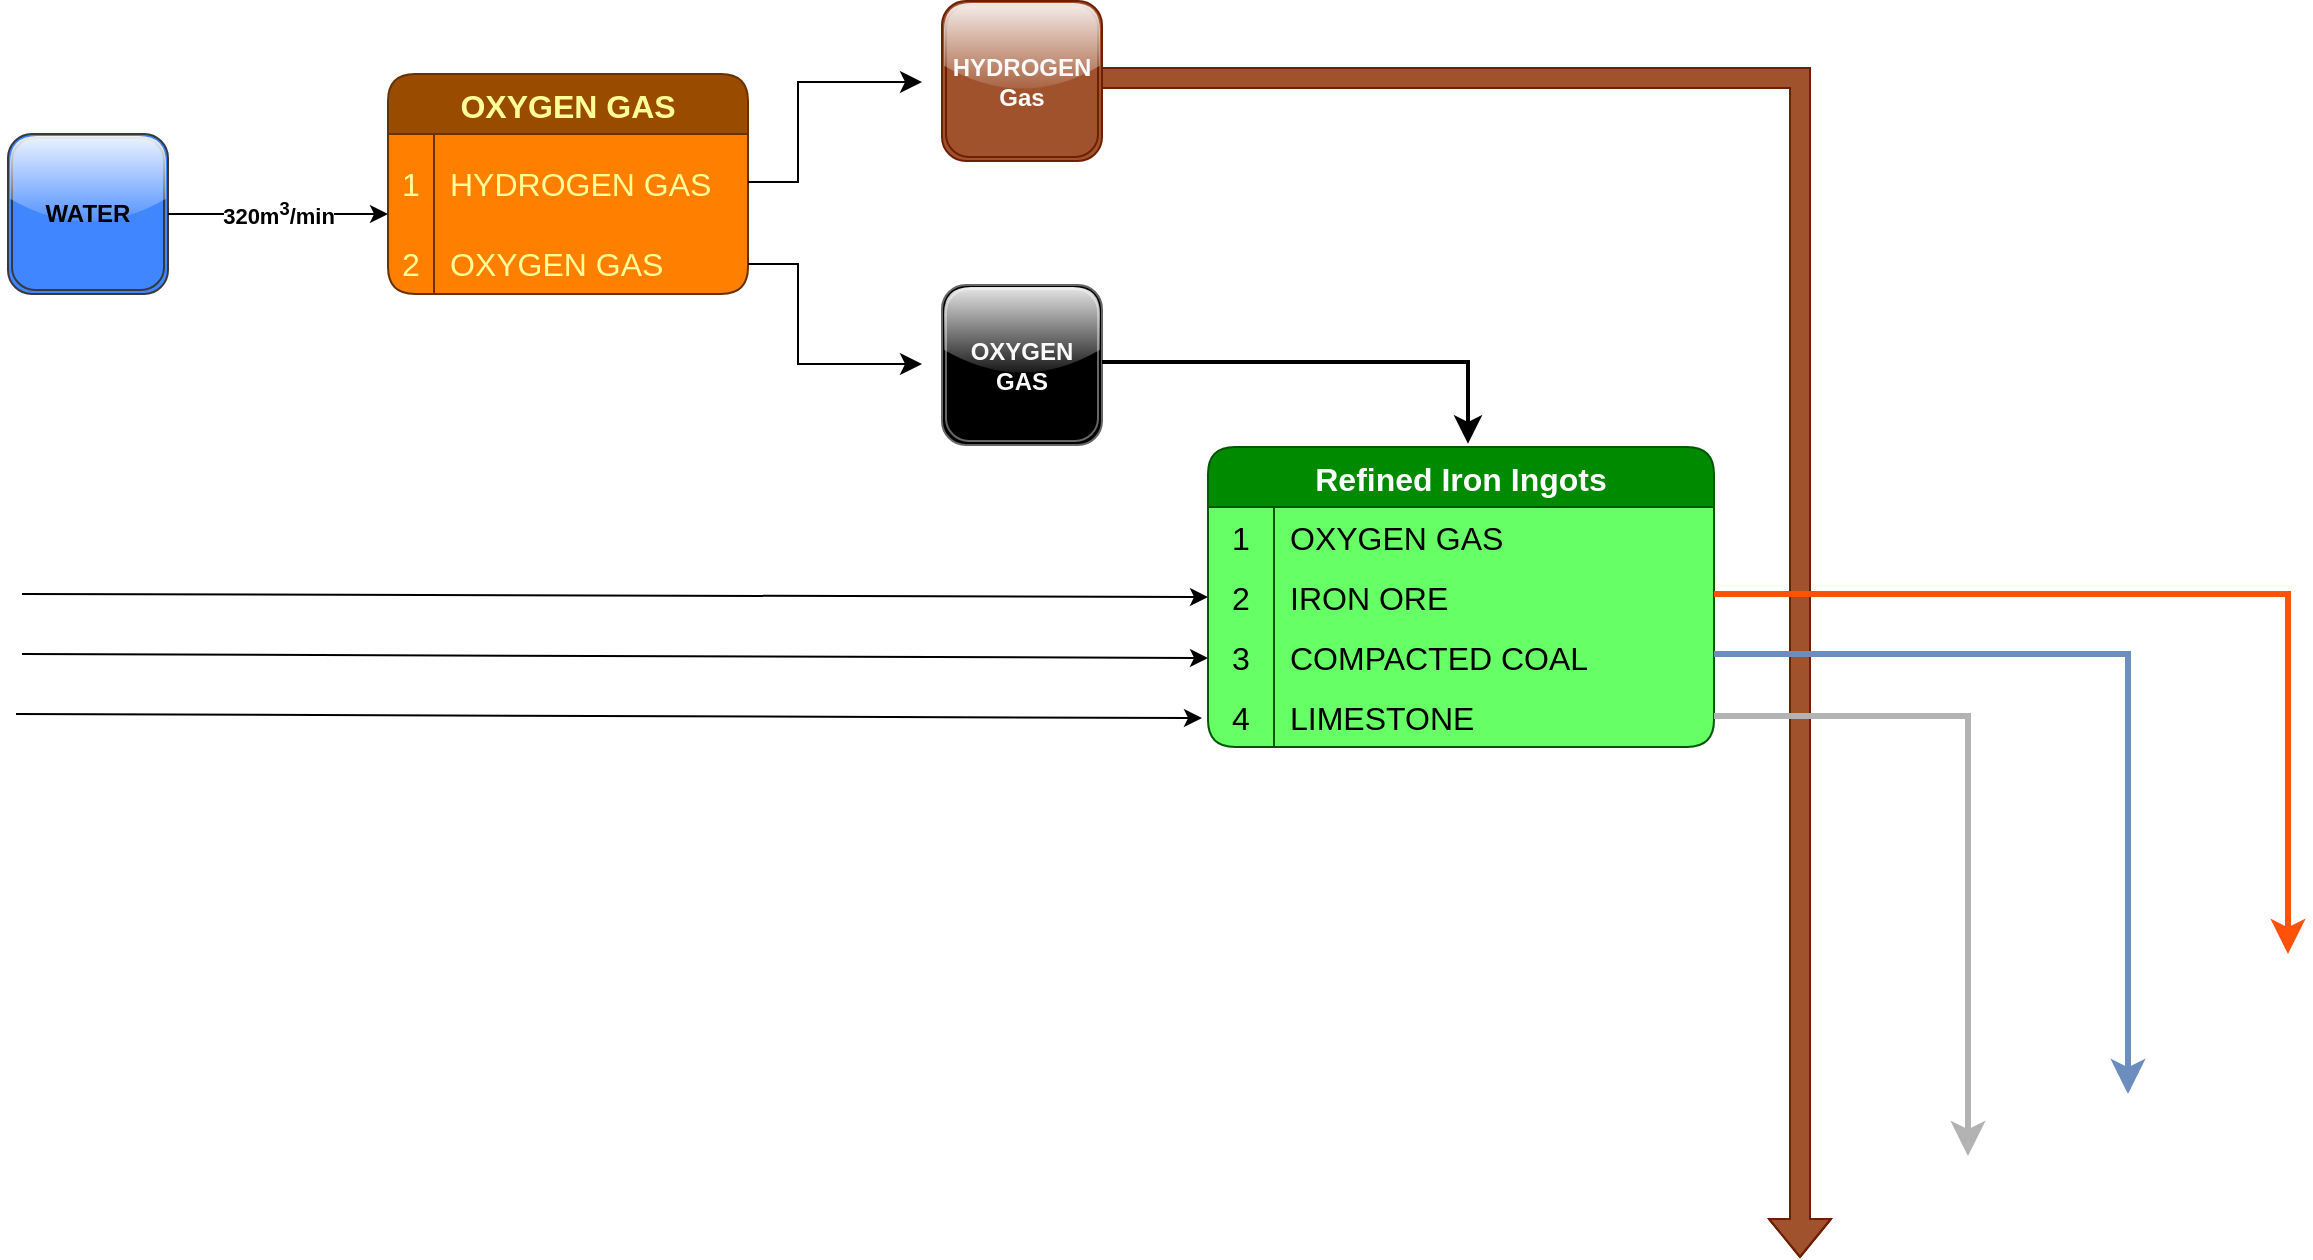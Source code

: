 <mxfile version="22.1.7" type="github">
  <diagram name="Page-1" id="c7558073-3199-34d8-9f00-42111426c3f3">
    <mxGraphModel dx="2887" dy="892" grid="1" gridSize="10" guides="1" tooltips="1" connect="1" arrows="1" fold="1" page="1" pageScale="1" pageWidth="1200" pageHeight="1920" background="none" math="0" shadow="0">
      <root>
        <mxCell id="0" />
        <mxCell id="1" parent="0" />
        <mxCell id="J3-S9KRi7zDtziuMteK2-191" value="" style="elbow=horizontal;endArrow=classic;html=1;rounded=0;shape=flexArrow;edgeStyle=orthogonalEdgeStyle;fillColor=#a0522d;strokeColor=#6D1F00;" edge="1" parent="1">
          <mxGeometry width="50" height="50" relative="1" as="geometry">
            <mxPoint x="-651" y="42" as="sourcePoint" />
            <mxPoint x="-301" y="632" as="targetPoint" />
            <Array as="points">
              <mxPoint x="-581" y="42" />
              <mxPoint x="-301" y="42" />
            </Array>
          </mxGeometry>
        </mxCell>
        <mxCell id="J3-S9KRi7zDtziuMteK2-100" value="&lt;b&gt;&lt;font style=&quot;font-size: 12px;&quot;&gt;WATER&lt;/font&gt;&lt;/b&gt;" style="shape=ext;double=1;whiteSpace=wrap;html=1;aspect=fixed;fillColor=#4086FF;strokeColor=#36393d;rounded=1;glass=1;" vertex="1" parent="1">
          <mxGeometry x="-1197" y="70" width="80" height="80" as="geometry" />
        </mxCell>
        <mxCell id="J3-S9KRi7zDtziuMteK2-111" value="OXYGEN GAS" style="shape=table;startSize=30;container=1;collapsible=0;childLayout=tableLayout;fixedRows=1;rowLines=0;fontStyle=1;strokeColor=#663300;fontSize=16;rounded=1;fillColor=#994C00;fontColor=#FFFF99;swimlaneFillColor=#FF8000;shadow=0;perimeterSpacing=0;" vertex="1" parent="1">
          <mxGeometry x="-1007" y="40" width="180" height="110" as="geometry" />
        </mxCell>
        <mxCell id="J3-S9KRi7zDtziuMteK2-112" value="" style="shape=tableRow;horizontal=0;startSize=0;swimlaneHead=0;swimlaneBody=0;top=0;left=0;bottom=0;right=0;collapsible=0;dropTarget=0;fillColor=none;points=[[0,0.5],[1,0.5]];portConstraint=eastwest;strokeColor=inherit;fontSize=16;rounded=0;" vertex="1" parent="J3-S9KRi7zDtziuMteK2-111">
          <mxGeometry y="30" width="180" height="50" as="geometry" />
        </mxCell>
        <mxCell id="J3-S9KRi7zDtziuMteK2-113" value="&lt;font color=&quot;#ffff99&quot;&gt;1&lt;/font&gt;" style="shape=partialRectangle;html=1;whiteSpace=wrap;connectable=0;fillColor=none;top=0;left=0;bottom=0;right=0;overflow=hidden;pointerEvents=1;strokeColor=inherit;fontSize=16;rounded=0;" vertex="1" parent="J3-S9KRi7zDtziuMteK2-112">
          <mxGeometry width="23" height="50" as="geometry">
            <mxRectangle width="23" height="50" as="alternateBounds" />
          </mxGeometry>
        </mxCell>
        <mxCell id="J3-S9KRi7zDtziuMteK2-114" value="&lt;font color=&quot;#ffff99&quot;&gt;HYDROGEN GAS&lt;/font&gt;" style="shape=partialRectangle;html=1;whiteSpace=wrap;connectable=0;fillColor=none;top=0;left=0;bottom=0;right=0;align=left;spacingLeft=6;overflow=hidden;strokeColor=inherit;fontSize=16;rounded=0;" vertex="1" parent="J3-S9KRi7zDtziuMteK2-112">
          <mxGeometry x="23" width="157" height="50" as="geometry">
            <mxRectangle width="157" height="50" as="alternateBounds" />
          </mxGeometry>
        </mxCell>
        <mxCell id="J3-S9KRi7zDtziuMteK2-118" value="" style="shape=tableRow;horizontal=0;startSize=0;swimlaneHead=0;swimlaneBody=0;top=0;left=0;bottom=0;right=0;collapsible=0;dropTarget=0;fillColor=none;points=[[0,0.5],[1,0.5]];portConstraint=eastwest;strokeColor=inherit;fontSize=16;rounded=0;" vertex="1" parent="J3-S9KRi7zDtziuMteK2-111">
          <mxGeometry y="80" width="180" height="30" as="geometry" />
        </mxCell>
        <mxCell id="J3-S9KRi7zDtziuMteK2-119" value="&lt;font color=&quot;#ffff99&quot;&gt;2&lt;/font&gt;" style="shape=partialRectangle;html=1;whiteSpace=wrap;connectable=0;fillColor=none;top=0;left=0;bottom=0;right=0;overflow=hidden;strokeColor=inherit;fontSize=16;rounded=0;" vertex="1" parent="J3-S9KRi7zDtziuMteK2-118">
          <mxGeometry width="23" height="30" as="geometry">
            <mxRectangle width="23" height="30" as="alternateBounds" />
          </mxGeometry>
        </mxCell>
        <mxCell id="J3-S9KRi7zDtziuMteK2-120" value="&lt;font color=&quot;#ffff99&quot;&gt;OXYGEN GAS&lt;/font&gt;" style="shape=partialRectangle;html=1;whiteSpace=wrap;connectable=0;fillColor=none;top=0;left=0;bottom=0;right=0;align=left;spacingLeft=6;overflow=hidden;strokeColor=inherit;fontSize=16;rounded=0;" vertex="1" parent="J3-S9KRi7zDtziuMteK2-118">
          <mxGeometry x="23" width="157" height="30" as="geometry">
            <mxRectangle width="157" height="30" as="alternateBounds" />
          </mxGeometry>
        </mxCell>
        <mxCell id="J3-S9KRi7zDtziuMteK2-149" value="Refined Iron Ingots" style="shape=table;startSize=30;container=1;collapsible=0;childLayout=tableLayout;fixedRows=1;rowLines=0;fontStyle=1;strokeColor=#005700;fontSize=16;rounded=1;fillColor=#008a00;fontColor=#ffffff;fillStyle=auto;backgroundOutline=0;gradientColor=none;swimlaneFillColor=#66FF66;" vertex="1" parent="1">
          <mxGeometry x="-597" y="226.5" width="253" height="150" as="geometry" />
        </mxCell>
        <mxCell id="J3-S9KRi7zDtziuMteK2-150" value="" style="shape=tableRow;horizontal=0;startSize=0;swimlaneHead=0;swimlaneBody=0;top=0;left=0;bottom=0;right=0;collapsible=0;dropTarget=0;fillColor=none;points=[[0,0.5],[1,0.5]];portConstraint=eastwest;strokeColor=inherit;fontSize=16;rounded=0;" vertex="1" parent="J3-S9KRi7zDtziuMteK2-149">
          <mxGeometry y="30" width="253" height="30" as="geometry" />
        </mxCell>
        <mxCell id="J3-S9KRi7zDtziuMteK2-151" value="1" style="shape=partialRectangle;html=1;whiteSpace=wrap;connectable=0;fillColor=none;top=0;left=0;bottom=0;right=0;overflow=hidden;pointerEvents=1;strokeColor=inherit;fontSize=16;rounded=0;" vertex="1" parent="J3-S9KRi7zDtziuMteK2-150">
          <mxGeometry width="33" height="30" as="geometry">
            <mxRectangle width="33" height="30" as="alternateBounds" />
          </mxGeometry>
        </mxCell>
        <mxCell id="J3-S9KRi7zDtziuMteK2-152" value="OXYGEN GAS&lt;span style=&quot;white-space: pre;&quot;&gt;&#x9;&lt;/span&gt;" style="shape=partialRectangle;html=1;whiteSpace=wrap;connectable=0;fillColor=none;top=0;left=0;bottom=0;right=0;align=left;spacingLeft=6;overflow=hidden;strokeColor=inherit;fontSize=16;rounded=0;" vertex="1" parent="J3-S9KRi7zDtziuMteK2-150">
          <mxGeometry x="33" width="220" height="30" as="geometry">
            <mxRectangle width="220" height="30" as="alternateBounds" />
          </mxGeometry>
        </mxCell>
        <mxCell id="J3-S9KRi7zDtziuMteK2-153" value="" style="shape=tableRow;horizontal=0;startSize=0;swimlaneHead=0;swimlaneBody=0;top=0;left=0;bottom=0;right=0;collapsible=0;dropTarget=0;fillColor=none;points=[[0,0.5],[1,0.5]];portConstraint=eastwest;strokeColor=inherit;fontSize=16;rounded=0;" vertex="1" parent="J3-S9KRi7zDtziuMteK2-149">
          <mxGeometry y="60" width="253" height="30" as="geometry" />
        </mxCell>
        <mxCell id="J3-S9KRi7zDtziuMteK2-154" value="2" style="shape=partialRectangle;html=1;whiteSpace=wrap;connectable=0;fillColor=none;top=0;left=0;bottom=0;right=0;overflow=hidden;strokeColor=inherit;fontSize=16;rounded=0;" vertex="1" parent="J3-S9KRi7zDtziuMteK2-153">
          <mxGeometry width="33" height="30" as="geometry">
            <mxRectangle width="33" height="30" as="alternateBounds" />
          </mxGeometry>
        </mxCell>
        <mxCell id="J3-S9KRi7zDtziuMteK2-155" value="IRON ORE" style="shape=partialRectangle;html=1;whiteSpace=wrap;connectable=0;fillColor=none;top=0;left=0;bottom=0;right=0;align=left;spacingLeft=6;overflow=hidden;strokeColor=inherit;fontSize=16;rounded=0;" vertex="1" parent="J3-S9KRi7zDtziuMteK2-153">
          <mxGeometry x="33" width="220" height="30" as="geometry">
            <mxRectangle width="220" height="30" as="alternateBounds" />
          </mxGeometry>
        </mxCell>
        <mxCell id="J3-S9KRi7zDtziuMteK2-156" value="" style="shape=tableRow;horizontal=0;startSize=0;swimlaneHead=0;swimlaneBody=0;top=0;left=0;bottom=0;right=0;collapsible=0;dropTarget=0;fillColor=none;points=[[0,0.5],[1,0.5]];portConstraint=eastwest;strokeColor=inherit;fontSize=16;rounded=0;" vertex="1" parent="J3-S9KRi7zDtziuMteK2-149">
          <mxGeometry y="90" width="253" height="30" as="geometry" />
        </mxCell>
        <mxCell id="J3-S9KRi7zDtziuMteK2-157" value="3" style="shape=partialRectangle;html=1;whiteSpace=wrap;connectable=0;fillColor=none;top=0;left=0;bottom=0;right=0;overflow=hidden;strokeColor=inherit;fontSize=16;rounded=0;" vertex="1" parent="J3-S9KRi7zDtziuMteK2-156">
          <mxGeometry width="33" height="30" as="geometry">
            <mxRectangle width="33" height="30" as="alternateBounds" />
          </mxGeometry>
        </mxCell>
        <mxCell id="J3-S9KRi7zDtziuMteK2-158" value="COMPACTED COAL" style="shape=partialRectangle;html=1;whiteSpace=wrap;connectable=0;fillColor=none;top=0;left=0;bottom=0;right=0;align=left;spacingLeft=6;overflow=hidden;strokeColor=inherit;fontSize=16;rounded=0;" vertex="1" parent="J3-S9KRi7zDtziuMteK2-156">
          <mxGeometry x="33" width="220" height="30" as="geometry">
            <mxRectangle width="220" height="30" as="alternateBounds" />
          </mxGeometry>
        </mxCell>
        <mxCell id="J3-S9KRi7zDtziuMteK2-159" style="shape=tableRow;horizontal=0;startSize=0;swimlaneHead=0;swimlaneBody=0;top=0;left=0;bottom=0;right=0;collapsible=0;dropTarget=0;fillColor=none;points=[[0,0.5],[1,0.5]];portConstraint=eastwest;strokeColor=inherit;fontSize=16;rounded=0;" vertex="1" parent="J3-S9KRi7zDtziuMteK2-149">
          <mxGeometry y="120" width="253" height="30" as="geometry" />
        </mxCell>
        <mxCell id="J3-S9KRi7zDtziuMteK2-160" value="4" style="shape=partialRectangle;html=1;whiteSpace=wrap;connectable=0;fillColor=none;top=0;left=0;bottom=0;right=0;overflow=hidden;strokeColor=inherit;fontSize=16;rounded=0;" vertex="1" parent="J3-S9KRi7zDtziuMteK2-159">
          <mxGeometry width="33" height="30" as="geometry">
            <mxRectangle width="33" height="30" as="alternateBounds" />
          </mxGeometry>
        </mxCell>
        <mxCell id="J3-S9KRi7zDtziuMteK2-161" value="LIMESTONE" style="shape=partialRectangle;html=1;whiteSpace=wrap;connectable=0;fillColor=none;top=0;left=0;bottom=0;right=0;align=left;spacingLeft=6;overflow=hidden;strokeColor=inherit;fontSize=16;rounded=0;" vertex="1" parent="J3-S9KRi7zDtziuMteK2-159">
          <mxGeometry x="33" width="220" height="30" as="geometry">
            <mxRectangle width="220" height="30" as="alternateBounds" />
          </mxGeometry>
        </mxCell>
        <mxCell id="J3-S9KRi7zDtziuMteK2-163" value="&lt;font color=&quot;#fafafa&quot;&gt;&lt;b&gt;OXYGEN&lt;br&gt;GAS&lt;/b&gt;&lt;br&gt;&lt;/font&gt;" style="shape=ext;double=1;rounded=1;whiteSpace=wrap;html=1;fillColor=#000000;strokeColor=#666666;fontColor=#333333;glass=1;" vertex="1" parent="1">
          <mxGeometry x="-730" y="145.5" width="80" height="80" as="geometry" />
        </mxCell>
        <mxCell id="J3-S9KRi7zDtziuMteK2-164" value="&lt;font color=&quot;#fafafa&quot;&gt;&lt;b&gt;HYDROGEN&lt;br&gt;Gas&lt;/b&gt;&lt;br&gt;&lt;/font&gt;" style="shape=ext;double=1;rounded=1;whiteSpace=wrap;html=1;fillColor=#a0522d;strokeColor=#6D1F00;fontColor=#ffffff;glass=1;" vertex="1" parent="1">
          <mxGeometry x="-730" y="3.5" width="80" height="80" as="geometry" />
        </mxCell>
        <mxCell id="J3-S9KRi7zDtziuMteK2-174" value="" style="endArrow=classic;html=1;exitX=1;exitY=0.5;exitDx=0;exitDy=0;" edge="1" parent="1" source="J3-S9KRi7zDtziuMteK2-100">
          <mxGeometry relative="1" as="geometry">
            <mxPoint x="-1107" y="109.74" as="sourcePoint" />
            <mxPoint x="-1007" y="110" as="targetPoint" />
          </mxGeometry>
        </mxCell>
        <mxCell id="J3-S9KRi7zDtziuMteK2-175" value="&lt;b&gt;320m&lt;sup&gt;3&lt;/sup&gt;/min&lt;/b&gt;" style="edgeLabel;resizable=0;html=1;align=center;verticalAlign=middle;" connectable="0" vertex="1" parent="J3-S9KRi7zDtziuMteK2-174">
          <mxGeometry relative="1" as="geometry">
            <mxPoint as="offset" />
          </mxGeometry>
        </mxCell>
        <mxCell id="J3-S9KRi7zDtziuMteK2-176" value="" style="edgeStyle=elbowEdgeStyle;elbow=horizontal;endArrow=classic;html=1;curved=0;rounded=0;endSize=8;startSize=8;" edge="1" parent="1">
          <mxGeometry width="50" height="50" relative="1" as="geometry">
            <mxPoint x="-827" y="94" as="sourcePoint" />
            <mxPoint x="-740" y="44" as="targetPoint" />
            <Array as="points">
              <mxPoint x="-802" y="94" />
            </Array>
          </mxGeometry>
        </mxCell>
        <mxCell id="J3-S9KRi7zDtziuMteK2-178" value="" style="edgeStyle=elbowEdgeStyle;elbow=horizontal;endArrow=classic;html=1;curved=0;rounded=0;endSize=8;startSize=8;" edge="1" parent="1">
          <mxGeometry width="50" height="50" relative="1" as="geometry">
            <mxPoint x="-827" y="135" as="sourcePoint" />
            <mxPoint x="-740" y="185" as="targetPoint" />
            <Array as="points">
              <mxPoint x="-802" y="135" />
            </Array>
          </mxGeometry>
        </mxCell>
        <mxCell id="J3-S9KRi7zDtziuMteK2-180" value="" style="edgeStyle=segmentEdgeStyle;endArrow=classic;html=1;curved=0;rounded=0;endSize=8;startSize=8;strokeWidth=3;strokeColor=#FF5208;fillColor=#008a00;" edge="1" parent="1">
          <mxGeometry width="50" height="50" relative="1" as="geometry">
            <mxPoint x="-344" y="300" as="sourcePoint" />
            <mxPoint x="-57" y="480" as="targetPoint" />
            <Array as="points">
              <mxPoint x="-57" y="300" />
            </Array>
          </mxGeometry>
        </mxCell>
        <mxCell id="J3-S9KRi7zDtziuMteK2-181" value="" style="edgeStyle=segmentEdgeStyle;endArrow=classic;html=1;curved=0;rounded=0;endSize=8;startSize=8;strokeWidth=3;fillColor=#dae8fc;gradientColor=#7ea6e0;strokeColor=#6c8ebf;" edge="1" parent="1">
          <mxGeometry width="50" height="50" relative="1" as="geometry">
            <mxPoint x="-344" y="330" as="sourcePoint" />
            <mxPoint x="-137" y="550" as="targetPoint" />
            <Array as="points">
              <mxPoint x="-137" y="330" />
            </Array>
          </mxGeometry>
        </mxCell>
        <mxCell id="J3-S9KRi7zDtziuMteK2-182" value="" style="edgeStyle=segmentEdgeStyle;endArrow=classic;html=1;curved=0;rounded=0;endSize=8;startSize=8;strokeWidth=3;strokeColor=#B3B3B3;" edge="1" parent="1">
          <mxGeometry width="50" height="50" relative="1" as="geometry">
            <mxPoint x="-344" y="361" as="sourcePoint" />
            <mxPoint x="-217" y="581" as="targetPoint" />
            <Array as="points">
              <mxPoint x="-217" y="361" />
            </Array>
          </mxGeometry>
        </mxCell>
        <mxCell id="J3-S9KRi7zDtziuMteK2-186" value="" style="edgeStyle=segmentEdgeStyle;endArrow=classic;html=1;curved=0;rounded=0;endSize=8;startSize=8;entryX=0.51;entryY=-0.011;entryDx=0;entryDy=0;entryPerimeter=0;strokeWidth=2;" edge="1" parent="1" target="J3-S9KRi7zDtziuMteK2-149">
          <mxGeometry width="50" height="50" relative="1" as="geometry">
            <mxPoint x="-650" y="184" as="sourcePoint" />
            <mxPoint x="-467" y="220" as="targetPoint" />
            <Array as="points">
              <mxPoint x="-467" y="184" />
              <mxPoint x="-467" y="225" />
            </Array>
          </mxGeometry>
        </mxCell>
        <mxCell id="J3-S9KRi7zDtziuMteK2-187" value="" style="endArrow=classic;html=1;entryX=0;entryY=0.5;entryDx=0;entryDy=0;" edge="1" parent="1" target="J3-S9KRi7zDtziuMteK2-153">
          <mxGeometry width="50" height="50" relative="1" as="geometry">
            <mxPoint x="-1190" y="300" as="sourcePoint" />
            <mxPoint x="-940" y="260" as="targetPoint" />
          </mxGeometry>
        </mxCell>
        <mxCell id="J3-S9KRi7zDtziuMteK2-188" value="" style="endArrow=classic;html=1;entryX=0;entryY=0.5;entryDx=0;entryDy=0;" edge="1" parent="1">
          <mxGeometry width="50" height="50" relative="1" as="geometry">
            <mxPoint x="-1190" y="330" as="sourcePoint" />
            <mxPoint x="-597" y="332" as="targetPoint" />
          </mxGeometry>
        </mxCell>
        <mxCell id="J3-S9KRi7zDtziuMteK2-189" value="" style="endArrow=classic;html=1;entryX=0;entryY=0.5;entryDx=0;entryDy=0;" edge="1" parent="1">
          <mxGeometry width="50" height="50" relative="1" as="geometry">
            <mxPoint x="-1193" y="360" as="sourcePoint" />
            <mxPoint x="-600" y="362" as="targetPoint" />
          </mxGeometry>
        </mxCell>
      </root>
    </mxGraphModel>
  </diagram>
</mxfile>
